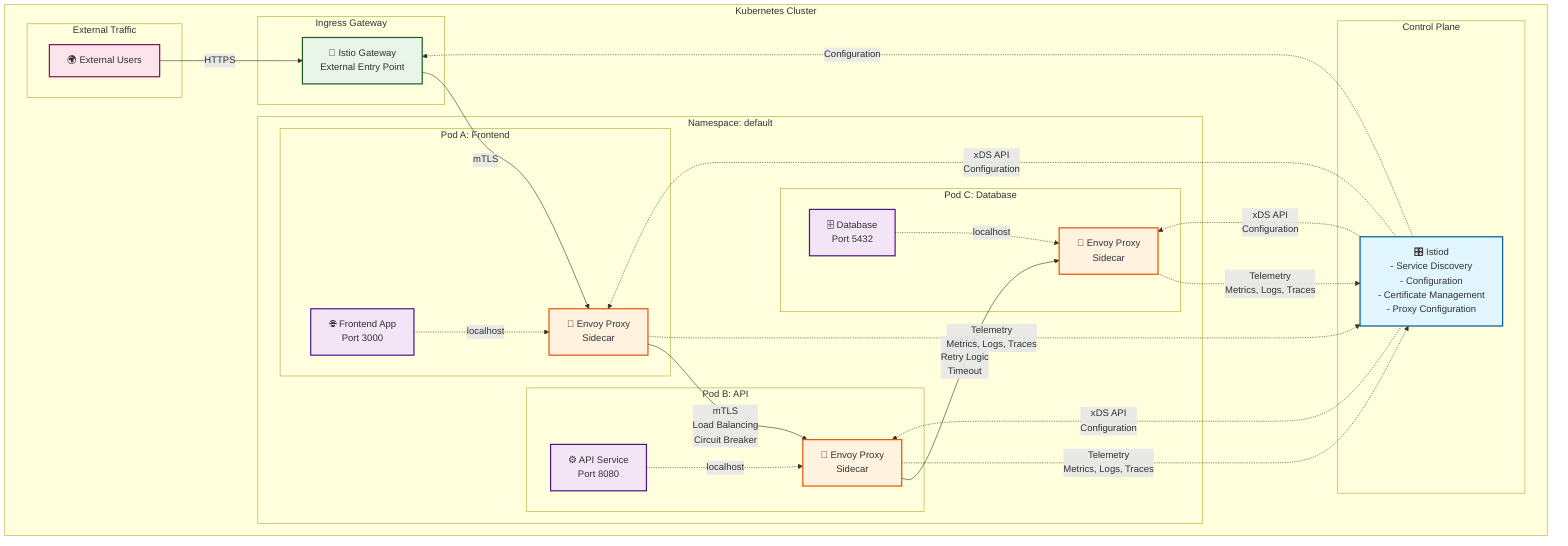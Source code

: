 graph TB
    subgraph "Kubernetes Cluster"
        subgraph "Control Plane"
            CP[🎛️ Istiod<br/>- Service Discovery<br/>- Configuration<br/>- Certificate Management<br/>- Proxy Configuration]
        end
        
        subgraph "Namespace: default"
            subgraph "Pod A: Frontend"
                AppA[🌐 Frontend App<br/>Port 3000]
                ProxyA[📡 Envoy Proxy<br/>Sidecar]
                AppA -.->|localhost| ProxyA
            end
            
            subgraph "Pod B: API"
                AppB[⚙️ API Service<br/>Port 8080]
                ProxyB[📡 Envoy Proxy<br/>Sidecar]
                AppB -.->|localhost| ProxyB
            end
            
            subgraph "Pod C: Database"
                AppC[🗄️ Database<br/>Port 5432]
                ProxyC[📡 Envoy Proxy<br/>Sidecar]
                AppC -.->|localhost| ProxyC
            end
        end
        
        subgraph "Ingress Gateway"
            GW[🚪 Istio Gateway<br/>External Entry Point]
        end
        
        subgraph "External Traffic"
            EXT[🌍 External Users]
        end
    end
    
    %% Control plane connections
    CP -.->|xDS API<br/>Configuration| ProxyA
    CP -.->|xDS API<br/>Configuration| ProxyB
    CP -.->|xDS API<br/>Configuration| ProxyC
    CP -.->|Configuration| GW
    
    %% Data plane connections
    EXT -->|HTTPS| GW
    GW -->|mTLS| ProxyA
    ProxyA -->|mTLS<br/>Load Balancing<br/>Circuit Breaker| ProxyB
    ProxyB -->|mTLS<br/>Retry Logic<br/>Timeout| ProxyC
    
    %% Observability
    ProxyA -.->|Telemetry<br/>Metrics, Logs, Traces| CP
    ProxyB -.->|Telemetry<br/>Metrics, Logs, Traces| CP
    ProxyC -.->|Telemetry<br/>Metrics, Logs, Traces| CP
    
    classDef controlPlane fill:#e1f5fe,stroke:#01579b,stroke-width:2px
    classDef app fill:#f3e5f5,stroke:#4a148c,stroke-width:2px
    classDef proxy fill:#fff3e0,stroke:#e65100,stroke-width:2px
    classDef gateway fill:#e8f5e8,stroke:#1b5e20,stroke-width:2px
    classDef external fill:#fce4ec,stroke:#880e4f,stroke-width:2px
    
    class CP controlPlane
    class AppA,AppB,AppC app
    class ProxyA,ProxyB,ProxyC proxy
    class GW gateway
    class EXT external